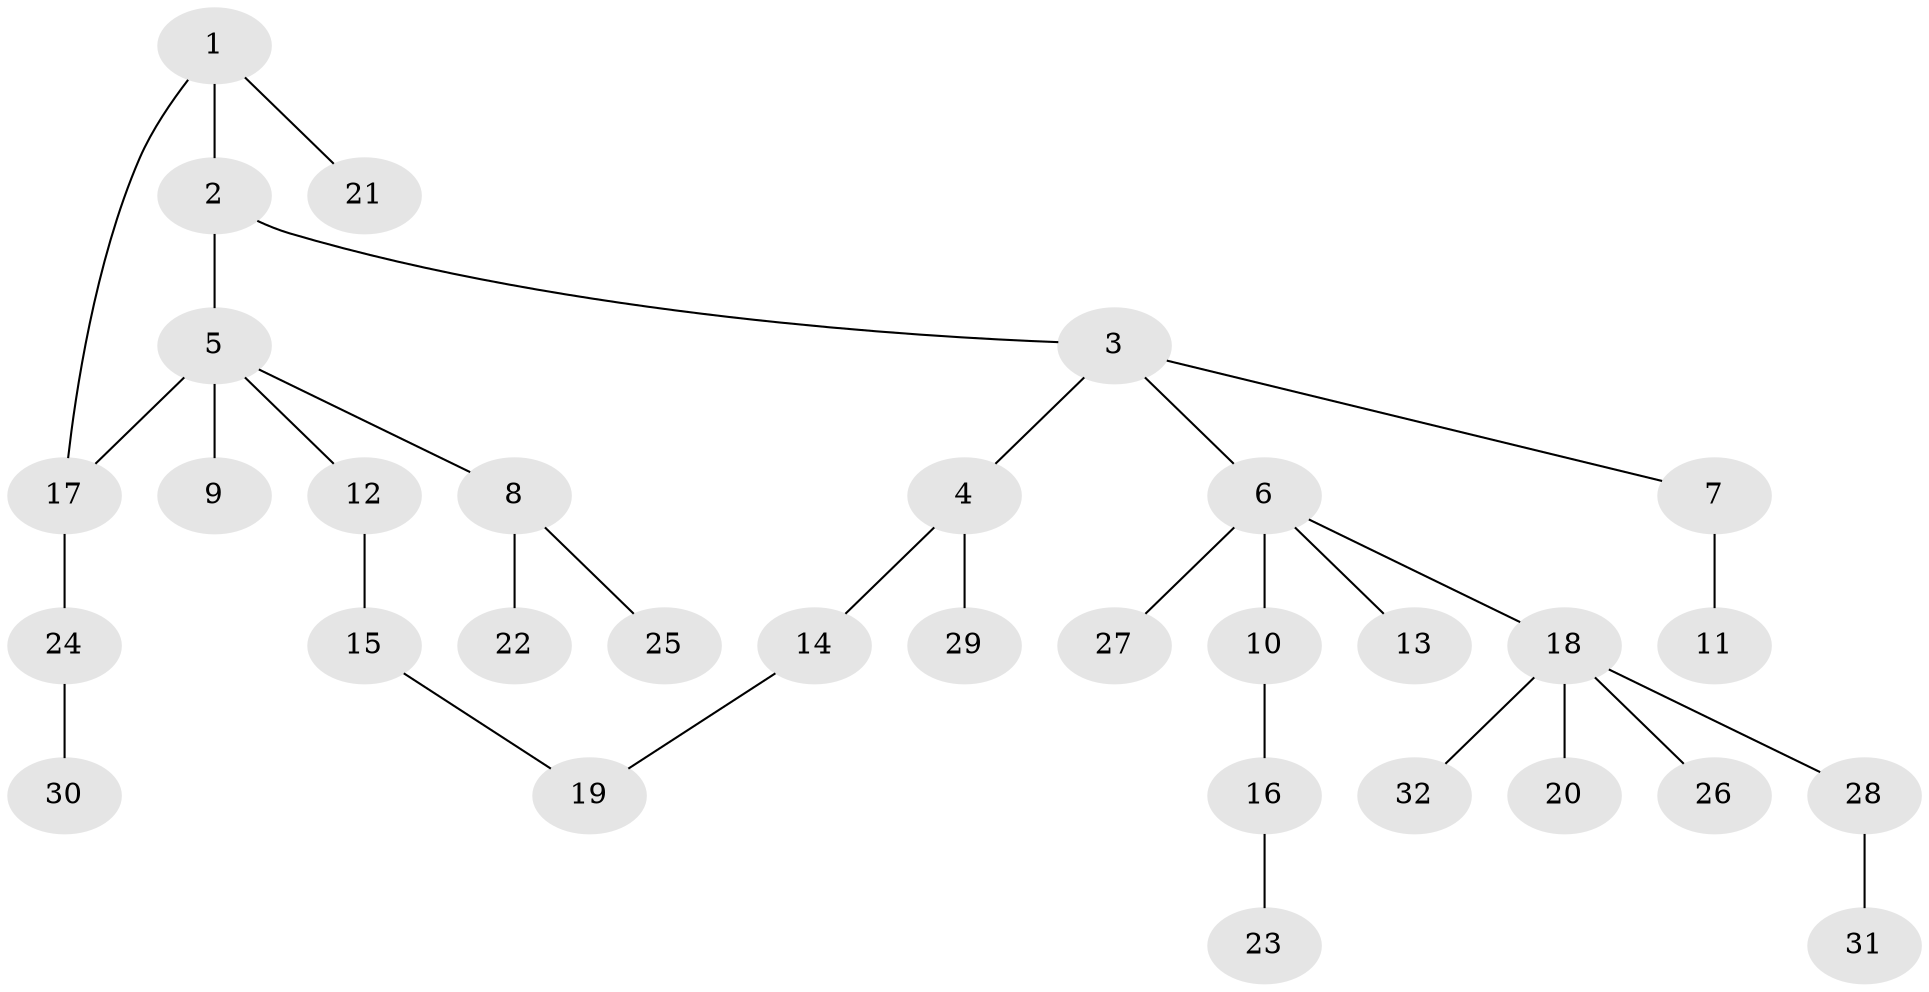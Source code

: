 // original degree distribution, {4: 0.07936507936507936, 5: 0.047619047619047616, 6: 0.031746031746031744, 3: 0.06349206349206349, 2: 0.3492063492063492, 1: 0.42857142857142855}
// Generated by graph-tools (version 1.1) at 2025/48/03/04/25 22:48:39]
// undirected, 32 vertices, 33 edges
graph export_dot {
  node [color=gray90,style=filled];
  1;
  2;
  3;
  4;
  5;
  6;
  7;
  8;
  9;
  10;
  11;
  12;
  13;
  14;
  15;
  16;
  17;
  18;
  19;
  20;
  21;
  22;
  23;
  24;
  25;
  26;
  27;
  28;
  29;
  30;
  31;
  32;
  1 -- 2 [weight=1.0];
  1 -- 17 [weight=1.0];
  1 -- 21 [weight=1.0];
  2 -- 3 [weight=1.0];
  2 -- 5 [weight=1.0];
  3 -- 4 [weight=1.0];
  3 -- 6 [weight=1.0];
  3 -- 7 [weight=1.0];
  4 -- 14 [weight=1.0];
  4 -- 29 [weight=1.0];
  5 -- 8 [weight=1.0];
  5 -- 9 [weight=3.0];
  5 -- 12 [weight=1.0];
  5 -- 17 [weight=1.0];
  6 -- 10 [weight=1.0];
  6 -- 13 [weight=1.0];
  6 -- 18 [weight=1.0];
  6 -- 27 [weight=1.0];
  7 -- 11 [weight=3.0];
  8 -- 22 [weight=1.0];
  8 -- 25 [weight=1.0];
  10 -- 16 [weight=1.0];
  12 -- 15 [weight=2.0];
  14 -- 19 [weight=1.0];
  15 -- 19 [weight=1.0];
  16 -- 23 [weight=2.0];
  17 -- 24 [weight=1.0];
  18 -- 20 [weight=1.0];
  18 -- 26 [weight=1.0];
  18 -- 28 [weight=1.0];
  18 -- 32 [weight=1.0];
  24 -- 30 [weight=1.0];
  28 -- 31 [weight=1.0];
}
